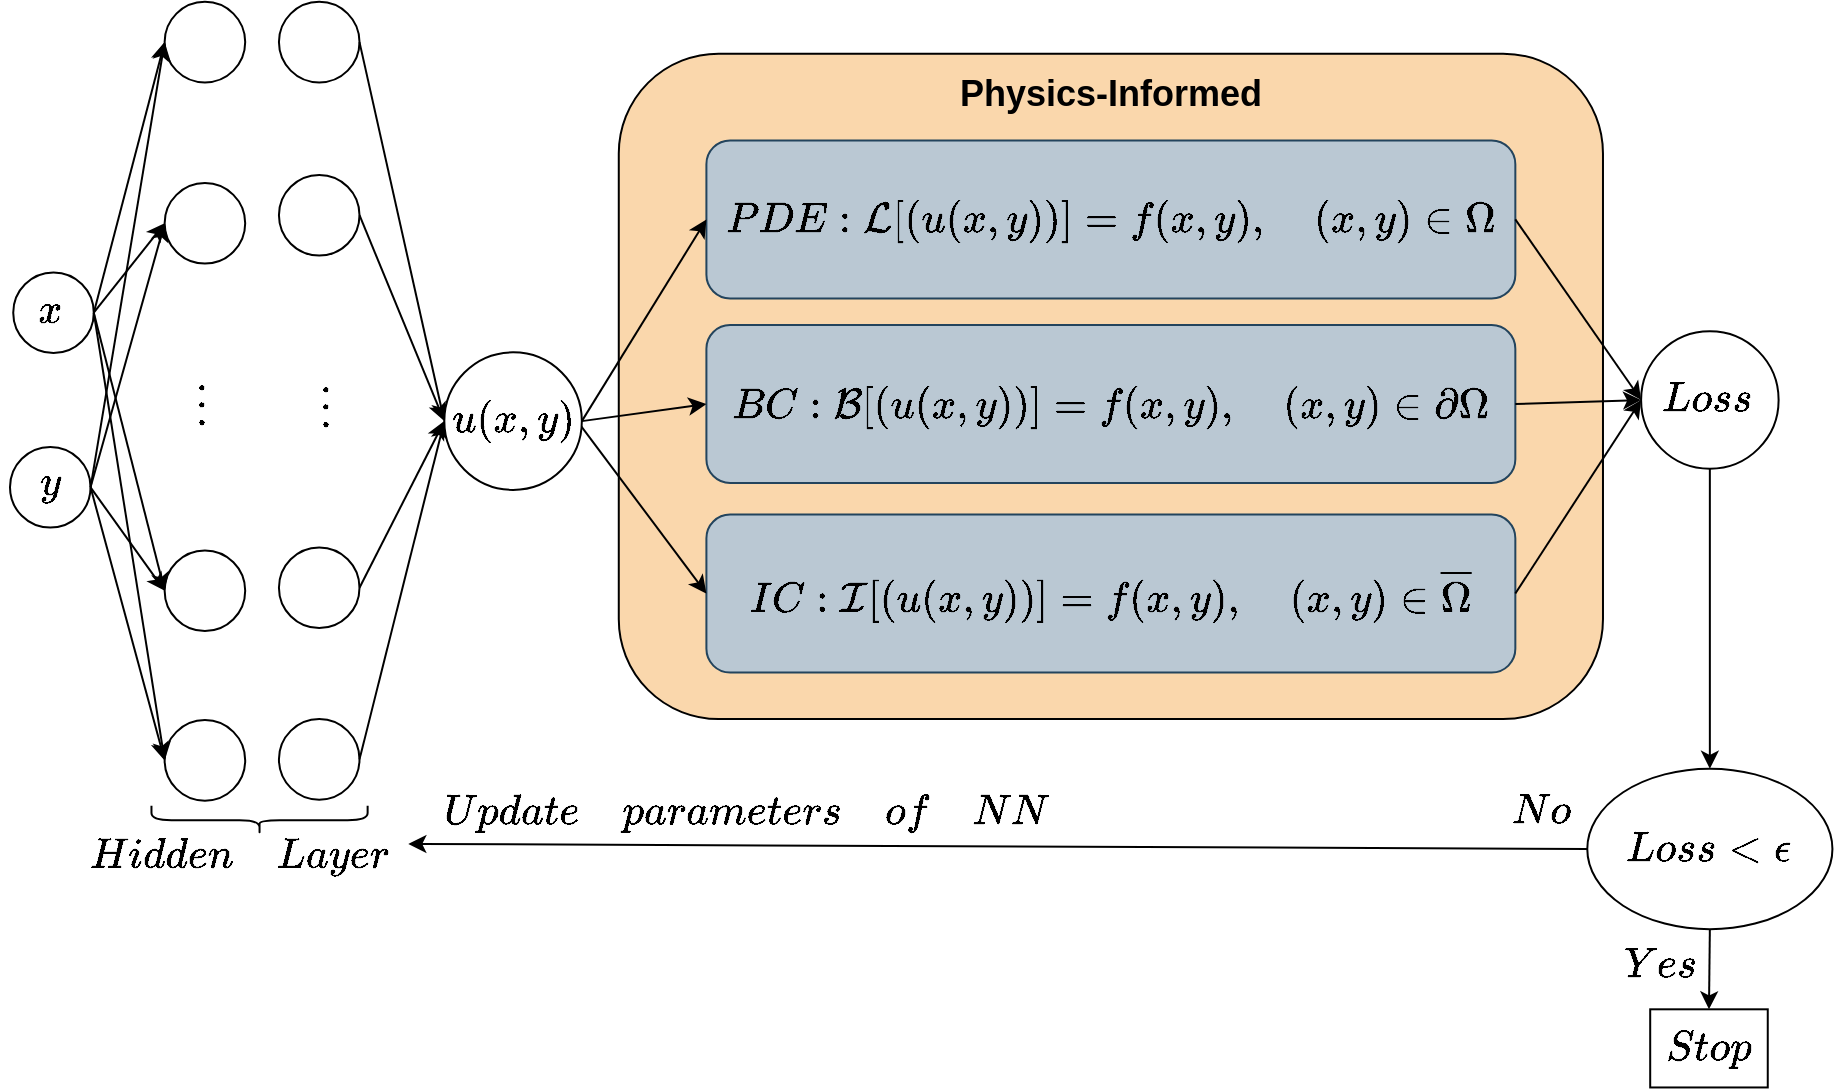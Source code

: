 <mxfile version="21.1.2" type="github">
  <diagram name="第 1 页" id="ytVl9bIwSj31jDskWyxF">
    <mxGraphModel dx="-4826" dy="-282" grid="1" gridSize="10" guides="1" tooltips="1" connect="1" arrows="1" fold="1" page="1" pageScale="1" pageWidth="827" pageHeight="1169" math="1" shadow="0">
      <root>
        <mxCell id="0" />
        <mxCell id="1" parent="0" />
        <mxCell id="B0auKnVIcsCcJ87kfdMx-1" value="&lt;font style=&quot;font-size: 18px;&quot;&gt;$$Yes$$&lt;/font&gt;" style="text;html=1;strokeColor=none;fillColor=none;align=center;verticalAlign=middle;whiteSpace=wrap;rounded=0;" vertex="1" parent="1">
          <mxGeometry x="8232.49" y="1657.33" width="46" height="23" as="geometry" />
        </mxCell>
        <mxCell id="B0auKnVIcsCcJ87kfdMx-2" value="&lt;font style=&quot;font-size: 18px;&quot;&gt;$$No$$&lt;/font&gt;" style="text;html=1;strokeColor=none;fillColor=none;align=center;verticalAlign=middle;whiteSpace=wrap;rounded=0;" vertex="1" parent="1">
          <mxGeometry x="8218.64" y="1592.03" width="48" height="17.75" as="geometry" />
        </mxCell>
        <mxCell id="B0auKnVIcsCcJ87kfdMx-3" value="&lt;b style=&quot;&quot;&gt;&lt;font style=&quot;font-size: 18px;&quot;&gt;$$Update \quad parameters \quad of \quad NN$$&lt;/font&gt;&lt;/b&gt;" style="text;html=1;strokeColor=none;fillColor=none;align=center;verticalAlign=middle;whiteSpace=wrap;rounded=0;" vertex="1" parent="1">
          <mxGeometry x="7700.04" y="1570.94" width="197" height="43" as="geometry" />
        </mxCell>
        <mxCell id="B0auKnVIcsCcJ87kfdMx-4" value="&lt;b style=&quot;&quot;&gt;&lt;font style=&quot;font-size: 18px;&quot;&gt;$$Hidden \quad Layer$$&lt;/font&gt;&lt;/b&gt;" style="text;html=1;strokeColor=none;fillColor=none;align=center;verticalAlign=middle;whiteSpace=wrap;rounded=0;" vertex="1" parent="1">
          <mxGeometry x="7491.49" y="1600.0" width="108" height="28" as="geometry" />
        </mxCell>
        <mxCell id="B0auKnVIcsCcJ87kfdMx-5" value="&lt;font style=&quot;font-size: 18px;&quot;&gt;$$\vdots$$&lt;/font&gt;" style="text;html=1;strokeColor=none;fillColor=none;align=center;verticalAlign=middle;whiteSpace=wrap;rounded=0;" vertex="1" parent="1">
          <mxGeometry x="7577.272" y="1359.918" width="22.221" height="54.039" as="geometry" />
        </mxCell>
        <mxCell id="B0auKnVIcsCcJ87kfdMx-6" value="" style="shape=curlyBracket;whiteSpace=wrap;html=1;rounded=1;labelPosition=left;verticalLabelPosition=middle;align=right;verticalAlign=middle;rotation=-90;size=0.5;strokeWidth=1;" vertex="1" parent="1">
          <mxGeometry x="7547.606" y="1542.052" width="14.336" height="108.078" as="geometry" />
        </mxCell>
        <mxCell id="B0auKnVIcsCcJ87kfdMx-7" value="" style="rounded=1;whiteSpace=wrap;html=1;fillColor=#fad7ac;strokeWidth=1;" vertex="1" parent="1">
          <mxGeometry x="7734.39" y="1212.83" width="492.1" height="332.71" as="geometry" />
        </mxCell>
        <mxCell id="B0auKnVIcsCcJ87kfdMx-8" value="" style="rounded=1;whiteSpace=wrap;html=1;fillColor=#bac8d3;strokeColor=#23445d;strokeWidth=1;" vertex="1" parent="1">
          <mxGeometry x="7778.205" y="1256.225" width="404.465" height="78.98" as="geometry" />
        </mxCell>
        <mxCell id="B0auKnVIcsCcJ87kfdMx-9" value="" style="rounded=1;whiteSpace=wrap;html=1;fillColor=#bac8d3;strokeColor=#23445d;strokeWidth=1;" vertex="1" parent="1">
          <mxGeometry x="7778.205" y="1348.507" width="404.465" height="78.98" as="geometry" />
        </mxCell>
        <mxCell id="B0auKnVIcsCcJ87kfdMx-10" value="" style="rounded=1;whiteSpace=wrap;html=1;fillColor=#bac8d3;strokeColor=#23445d;strokeWidth=1;" vertex="1" parent="1">
          <mxGeometry x="7778.205" y="1443.283" width="404.465" height="78.98" as="geometry" />
        </mxCell>
        <mxCell id="B0auKnVIcsCcJ87kfdMx-11" value="" style="endArrow=classic;html=1;rounded=0;strokeWidth=1;entryX=0;entryY=0.5;entryDx=0;entryDy=0;exitX=1;exitY=0.5;exitDx=0;exitDy=0;" edge="1" parent="1" source="B0auKnVIcsCcJ87kfdMx-45" target="B0auKnVIcsCcJ87kfdMx-8">
          <mxGeometry width="50" height="50" relative="1" as="geometry">
            <mxPoint x="7703" y="1320" as="sourcePoint" />
            <mxPoint x="7741.557" y="1217.151" as="targetPoint" />
          </mxGeometry>
        </mxCell>
        <mxCell id="B0auKnVIcsCcJ87kfdMx-12" value="" style="endArrow=classic;html=1;rounded=0;strokeWidth=1;entryX=0;entryY=0.5;entryDx=0;entryDy=0;exitX=1;exitY=0.5;exitDx=0;exitDy=0;" edge="1" parent="1" source="B0auKnVIcsCcJ87kfdMx-45" target="B0auKnVIcsCcJ87kfdMx-9">
          <mxGeometry width="50" height="50" relative="1" as="geometry">
            <mxPoint x="7720" y="1370" as="sourcePoint" />
            <mxPoint x="7755.894" y="1312.343" as="targetPoint" />
          </mxGeometry>
        </mxCell>
        <mxCell id="B0auKnVIcsCcJ87kfdMx-13" value="" style="endArrow=classic;html=1;rounded=0;strokeWidth=1;entryX=0;entryY=0.5;entryDx=0;entryDy=0;exitX=0.981;exitY=0.518;exitDx=0;exitDy=0;exitPerimeter=0;" edge="1" parent="1" source="B0auKnVIcsCcJ87kfdMx-45" target="B0auKnVIcsCcJ87kfdMx-10">
          <mxGeometry width="50" height="50" relative="1" as="geometry">
            <mxPoint x="7730" y="1390" as="sourcePoint" />
            <mxPoint x="7790.659" y="1456.585" as="targetPoint" />
          </mxGeometry>
        </mxCell>
        <mxCell id="B0auKnVIcsCcJ87kfdMx-14" value="" style="endArrow=classic;html=1;rounded=0;strokeWidth=1;exitX=1;exitY=0.5;exitDx=0;exitDy=0;entryX=0;entryY=0.5;entryDx=0;entryDy=0;" edge="1" parent="1" source="B0auKnVIcsCcJ87kfdMx-8" target="B0auKnVIcsCcJ87kfdMx-55">
          <mxGeometry width="50" height="50" relative="1" as="geometry">
            <mxPoint x="8343.317" y="1613.657" as="sourcePoint" />
            <mxPoint x="8243" y="1390" as="targetPoint" />
          </mxGeometry>
        </mxCell>
        <mxCell id="B0auKnVIcsCcJ87kfdMx-15" value="" style="endArrow=classic;html=1;rounded=0;strokeWidth=1;exitX=1;exitY=0.5;exitDx=0;exitDy=0;entryX=0;entryY=0.5;entryDx=0;entryDy=0;" edge="1" parent="1" source="B0auKnVIcsCcJ87kfdMx-9" target="B0auKnVIcsCcJ87kfdMx-55">
          <mxGeometry width="50" height="50" relative="1" as="geometry">
            <mxPoint x="8253.714" y="1289.424" as="sourcePoint" />
            <mxPoint x="8243.01" y="1381.93" as="targetPoint" />
          </mxGeometry>
        </mxCell>
        <mxCell id="B0auKnVIcsCcJ87kfdMx-16" value="" style="endArrow=classic;html=1;rounded=0;strokeWidth=1;exitX=1;exitY=0.5;exitDx=0;exitDy=0;entryX=0;entryY=0.5;entryDx=0;entryDy=0;" edge="1" parent="1" source="B0auKnVIcsCcJ87kfdMx-10" target="B0auKnVIcsCcJ87kfdMx-55">
          <mxGeometry width="50" height="50" relative="1" as="geometry">
            <mxPoint x="8321.812" y="1516.666" as="sourcePoint" />
            <mxPoint x="8243.01" y="1381.93" as="targetPoint" />
          </mxGeometry>
        </mxCell>
        <mxCell id="B0auKnVIcsCcJ87kfdMx-17" value="" style="ellipse;whiteSpace=wrap;html=1;strokeWidth=1;" vertex="1" parent="1">
          <mxGeometry x="8218.644" y="1570.382" width="122.576" height="80.227" as="geometry" />
        </mxCell>
        <mxCell id="B0auKnVIcsCcJ87kfdMx-18" value="" style="endArrow=classic;html=1;rounded=0;strokeWidth=1;exitX=0;exitY=0.5;exitDx=0;exitDy=0;" edge="1" parent="1" source="B0auKnVIcsCcJ87kfdMx-17">
          <mxGeometry width="50" height="50" relative="1" as="geometry">
            <mxPoint x="8076.817" y="1727.662" as="sourcePoint" />
            <mxPoint x="7629.16" y="1607.94" as="targetPoint" />
          </mxGeometry>
        </mxCell>
        <mxCell id="B0auKnVIcsCcJ87kfdMx-19" value="" style="endArrow=classic;html=1;rounded=0;strokeWidth=1;exitX=0.5;exitY=1;exitDx=0;exitDy=0;entryX=0.5;entryY=0;entryDx=0;entryDy=0;" edge="1" parent="1" source="B0auKnVIcsCcJ87kfdMx-55" target="B0auKnVIcsCcJ87kfdMx-17">
          <mxGeometry width="50" height="50" relative="1" as="geometry">
            <mxPoint x="8279.485" y="1419.81" as="sourcePoint" />
            <mxPoint x="8290.62" y="1512.77" as="targetPoint" />
            <Array as="points" />
          </mxGeometry>
        </mxCell>
        <mxCell id="B0auKnVIcsCcJ87kfdMx-20" value="" style="endArrow=classic;html=1;rounded=0;strokeWidth=1;exitX=0.5;exitY=1;exitDx=0;exitDy=0;entryX=0.5;entryY=0;entryDx=0;entryDy=0;" edge="1" parent="1" source="B0auKnVIcsCcJ87kfdMx-17" target="B0auKnVIcsCcJ87kfdMx-21">
          <mxGeometry width="50" height="50" relative="1" as="geometry">
            <mxPoint x="8290.62" y="1698.836" as="sourcePoint" />
            <mxPoint x="8279.868" y="1737.079" as="targetPoint" />
          </mxGeometry>
        </mxCell>
        <mxCell id="B0auKnVIcsCcJ87kfdMx-21" value="" style="rounded=0;whiteSpace=wrap;html=1;strokeWidth=1;" vertex="1" parent="1">
          <mxGeometry x="8250.102" y="1690.656" width="58.779" height="39.074" as="geometry" />
        </mxCell>
        <mxCell id="B0auKnVIcsCcJ87kfdMx-22" value="" style="ellipse;whiteSpace=wrap;html=1;aspect=fixed;strokeWidth=1;" vertex="1" parent="1">
          <mxGeometry x="7564.471" y="1186.914" width="40.281" height="40.281" as="geometry" />
        </mxCell>
        <mxCell id="B0auKnVIcsCcJ87kfdMx-23" value="" style="endArrow=classic;html=1;rounded=0;strokeWidth=1;entryX=0;entryY=0.5;entryDx=0;entryDy=0;exitX=1;exitY=0.5;exitDx=0;exitDy=0;" edge="1" parent="1" source="B0auKnVIcsCcJ87kfdMx-22" target="B0auKnVIcsCcJ87kfdMx-45">
          <mxGeometry width="50" height="50" relative="1" as="geometry">
            <mxPoint x="7648.876" y="1228.587" as="sourcePoint" />
            <mxPoint x="7663.99" y="1392.19" as="targetPoint" />
          </mxGeometry>
        </mxCell>
        <mxCell id="B0auKnVIcsCcJ87kfdMx-24" value="" style="ellipse;whiteSpace=wrap;html=1;aspect=fixed;strokeWidth=1;" vertex="1" parent="1">
          <mxGeometry x="7564.471" y="1273.48" width="40.281" height="40.281" as="geometry" />
        </mxCell>
        <mxCell id="B0auKnVIcsCcJ87kfdMx-25" value="" style="endArrow=classic;html=1;rounded=0;strokeWidth=1;entryX=0;entryY=0.5;entryDx=0;entryDy=0;exitX=1;exitY=0.5;exitDx=0;exitDy=0;" edge="1" parent="1" source="B0auKnVIcsCcJ87kfdMx-24" target="B0auKnVIcsCcJ87kfdMx-45">
          <mxGeometry width="50" height="50" relative="1" as="geometry">
            <mxPoint x="7644.217" y="1313.386" as="sourcePoint" />
            <mxPoint x="7663.99" y="1392.19" as="targetPoint" />
          </mxGeometry>
        </mxCell>
        <mxCell id="B0auKnVIcsCcJ87kfdMx-26" value="" style="ellipse;whiteSpace=wrap;html=1;aspect=fixed;strokeWidth=1;" vertex="1" parent="1">
          <mxGeometry x="7564.471" y="1459.706" width="40.281" height="40.281" as="geometry" />
        </mxCell>
        <mxCell id="B0auKnVIcsCcJ87kfdMx-27" value="" style="endArrow=classic;html=1;rounded=0;strokeWidth=1;entryX=0;entryY=0.5;entryDx=0;entryDy=0;exitX=1;exitY=0.5;exitDx=0;exitDy=0;" edge="1" parent="1" source="B0auKnVIcsCcJ87kfdMx-26" target="B0auKnVIcsCcJ87kfdMx-45">
          <mxGeometry width="50" height="50" relative="1" as="geometry">
            <mxPoint x="7640.633" y="1502.106" as="sourcePoint" />
            <mxPoint x="7663.99" y="1392.19" as="targetPoint" />
          </mxGeometry>
        </mxCell>
        <mxCell id="B0auKnVIcsCcJ87kfdMx-28" value="" style="ellipse;whiteSpace=wrap;html=1;aspect=fixed;strokeWidth=1;" vertex="1" parent="1">
          <mxGeometry x="7564.471" y="1545.545" width="40.281" height="40.281" as="geometry" />
        </mxCell>
        <mxCell id="B0auKnVIcsCcJ87kfdMx-29" value="" style="endArrow=classic;html=1;rounded=0;strokeWidth=1;entryX=0;entryY=0.5;entryDx=0;entryDy=0;exitX=1;exitY=0.5;exitDx=0;exitDy=0;" edge="1" parent="1" source="B0auKnVIcsCcJ87kfdMx-28" target="B0auKnVIcsCcJ87kfdMx-45">
          <mxGeometry width="50" height="50" relative="1" as="geometry">
            <mxPoint x="7648.16" y="1583.996" as="sourcePoint" />
            <mxPoint x="7663.99" y="1392.19" as="targetPoint" />
          </mxGeometry>
        </mxCell>
        <mxCell id="B0auKnVIcsCcJ87kfdMx-30" value="" style="ellipse;whiteSpace=wrap;html=1;aspect=fixed;strokeWidth=1;" vertex="1" parent="1">
          <mxGeometry x="7507.321" y="1461.261" width="40.281" height="40.281" as="geometry" />
        </mxCell>
        <mxCell id="B0auKnVIcsCcJ87kfdMx-31" value="" style="ellipse;whiteSpace=wrap;html=1;aspect=fixed;strokeWidth=1;" vertex="1" parent="1">
          <mxGeometry x="7507.321" y="1546.06" width="40.281" height="40.281" as="geometry" />
        </mxCell>
        <mxCell id="B0auKnVIcsCcJ87kfdMx-32" value="" style="ellipse;whiteSpace=wrap;html=1;aspect=fixed;strokeWidth=1;" vertex="1" parent="1">
          <mxGeometry x="7507.321" y="1277.529" width="40.281" height="40.281" as="geometry" />
        </mxCell>
        <mxCell id="B0auKnVIcsCcJ87kfdMx-33" value="" style="ellipse;whiteSpace=wrap;html=1;aspect=fixed;strokeWidth=1;" vertex="1" parent="1">
          <mxGeometry x="7507.321" y="1186.91" width="40.281" height="40.281" as="geometry" />
        </mxCell>
        <mxCell id="B0auKnVIcsCcJ87kfdMx-34" value="" style="ellipse;whiteSpace=wrap;html=1;aspect=fixed;strokeWidth=1;" vertex="1" parent="1">
          <mxGeometry x="7431.613" y="1322.219" width="40.281" height="40.281" as="geometry" />
        </mxCell>
        <mxCell id="B0auKnVIcsCcJ87kfdMx-35" value="" style="endArrow=classic;html=1;rounded=0;strokeWidth=1;entryX=0;entryY=0.5;entryDx=0;entryDy=0;exitX=1;exitY=0.5;exitDx=0;exitDy=0;" edge="1" parent="1" source="B0auKnVIcsCcJ87kfdMx-34" target="B0auKnVIcsCcJ87kfdMx-30">
          <mxGeometry width="50" height="50" relative="1" as="geometry">
            <mxPoint x="7465.029" y="1324.501" as="sourcePoint" />
            <mxPoint x="7505.171" y="1484.123" as="targetPoint" />
          </mxGeometry>
        </mxCell>
        <mxCell id="B0auKnVIcsCcJ87kfdMx-36" value="" style="endArrow=classic;html=1;rounded=0;strokeWidth=1;entryX=0;entryY=0.5;entryDx=0;entryDy=0;exitX=1;exitY=0.5;exitDx=0;exitDy=0;" edge="1" parent="1" source="B0auKnVIcsCcJ87kfdMx-34" target="B0auKnVIcsCcJ87kfdMx-31">
          <mxGeometry width="50" height="50" relative="1" as="geometry">
            <mxPoint x="7463.954" y="1388.516" as="sourcePoint" />
            <mxPoint x="7492.627" y="1579.314" as="targetPoint" />
          </mxGeometry>
        </mxCell>
        <mxCell id="B0auKnVIcsCcJ87kfdMx-37" value="" style="endArrow=classic;html=1;rounded=0;strokeWidth=1;entryX=0;entryY=0.5;entryDx=0;entryDy=0;exitX=1;exitY=0.5;exitDx=0;exitDy=0;" edge="1" parent="1" source="B0auKnVIcsCcJ87kfdMx-34" target="B0auKnVIcsCcJ87kfdMx-32">
          <mxGeometry width="50" height="50" relative="1" as="geometry">
            <mxPoint x="7464.671" y="1341.96" as="sourcePoint" />
            <mxPoint x="7499.436" y="1309.536" as="targetPoint" />
          </mxGeometry>
        </mxCell>
        <mxCell id="B0auKnVIcsCcJ87kfdMx-38" value="" style="endArrow=classic;html=1;rounded=0;strokeWidth=1;exitX=1;exitY=0.5;exitDx=0;exitDy=0;entryX=0;entryY=0.5;entryDx=0;entryDy=0;" edge="1" parent="1" source="B0auKnVIcsCcJ87kfdMx-34" target="B0auKnVIcsCcJ87kfdMx-33">
          <mxGeometry width="50" height="50" relative="1" as="geometry">
            <mxPoint x="7461.803" y="1363.991" as="sourcePoint" />
            <mxPoint x="7494.777" y="1229.725" as="targetPoint" />
          </mxGeometry>
        </mxCell>
        <mxCell id="B0auKnVIcsCcJ87kfdMx-39" value="" style="ellipse;whiteSpace=wrap;html=1;aspect=fixed;strokeWidth=1;" vertex="1" parent="1">
          <mxGeometry x="7430" y="1409.513" width="40.281" height="40.281" as="geometry" />
        </mxCell>
        <mxCell id="B0auKnVIcsCcJ87kfdMx-40" value="" style="endArrow=classic;html=1;rounded=0;strokeWidth=1;exitX=1;exitY=0.5;exitDx=0;exitDy=0;entryX=0;entryY=0.5;entryDx=0;entryDy=0;" edge="1" parent="1" source="B0auKnVIcsCcJ87kfdMx-39" target="B0auKnVIcsCcJ87kfdMx-30">
          <mxGeometry width="50" height="50" relative="1" as="geometry">
            <mxPoint x="7461.803" y="1447.127" as="sourcePoint" />
            <mxPoint x="7500.153" y="1493.268" as="targetPoint" />
          </mxGeometry>
        </mxCell>
        <mxCell id="B0auKnVIcsCcJ87kfdMx-41" value="" style="endArrow=classic;html=1;rounded=0;strokeWidth=1;exitX=1;exitY=0.5;exitDx=0;exitDy=0;entryX=0;entryY=0.5;entryDx=0;entryDy=0;" edge="1" parent="1" source="B0auKnVIcsCcJ87kfdMx-39" target="B0auKnVIcsCcJ87kfdMx-31">
          <mxGeometry width="50" height="50" relative="1" as="geometry">
            <mxPoint x="7461.803" y="1447.127" as="sourcePoint" />
            <mxPoint x="7473.989" y="1585.55" as="targetPoint" />
          </mxGeometry>
        </mxCell>
        <mxCell id="B0auKnVIcsCcJ87kfdMx-42" value="" style="endArrow=classic;html=1;rounded=0;strokeWidth=1;exitX=1;exitY=0.5;exitDx=0;exitDy=0;entryX=0;entryY=0.5;entryDx=0;entryDy=0;" edge="1" parent="1" source="B0auKnVIcsCcJ87kfdMx-39" target="B0auKnVIcsCcJ87kfdMx-32">
          <mxGeometry width="50" height="50" relative="1" as="geometry">
            <mxPoint x="7461.803" y="1447.127" as="sourcePoint" />
            <mxPoint x="7497.644" y="1311.199" as="targetPoint" />
          </mxGeometry>
        </mxCell>
        <mxCell id="B0auKnVIcsCcJ87kfdMx-43" value="" style="endArrow=classic;html=1;rounded=0;strokeWidth=1;entryX=0;entryY=0.5;entryDx=0;entryDy=0;exitX=1;exitY=0.5;exitDx=0;exitDy=0;" edge="1" parent="1" source="B0auKnVIcsCcJ87kfdMx-39" target="B0auKnVIcsCcJ87kfdMx-33">
          <mxGeometry width="50" height="50" relative="1" as="geometry">
            <mxPoint x="7460.37" y="1437.151" as="sourcePoint" />
            <mxPoint x="7494.777" y="1233.051" as="targetPoint" />
          </mxGeometry>
        </mxCell>
        <mxCell id="B0auKnVIcsCcJ87kfdMx-44" value="&lt;font style=&quot;font-size: 18px;&quot;&gt;$$\vdots$$&lt;/font&gt;" style="text;html=1;strokeColor=none;fillColor=none;align=center;verticalAlign=middle;whiteSpace=wrap;rounded=0;" vertex="1" parent="1">
          <mxGeometry x="7514.774" y="1358.984" width="22.221" height="54.039" as="geometry" />
        </mxCell>
        <mxCell id="B0auKnVIcsCcJ87kfdMx-45" value="" style="ellipse;whiteSpace=wrap;html=1;aspect=fixed;strokeWidth=1;" vertex="1" parent="1">
          <mxGeometry x="7647.16" y="1362.18" width="68.76" height="68.76" as="geometry" />
        </mxCell>
        <mxCell id="B0auKnVIcsCcJ87kfdMx-46" value="&lt;b style=&quot;&quot;&gt;&lt;font style=&quot;font-size: 18px;&quot;&gt;$$u(x,y)$$&lt;/font&gt;&lt;/b&gt;" style="text;html=1;strokeColor=none;fillColor=none;align=center;verticalAlign=middle;whiteSpace=wrap;rounded=0;" vertex="1" parent="1">
          <mxGeometry x="7663.04" y="1382.83" width="37" height="26.68" as="geometry" />
        </mxCell>
        <mxCell id="B0auKnVIcsCcJ87kfdMx-47" value="&lt;b style=&quot;&quot;&gt;&lt;font style=&quot;font-size: 18px;&quot;&gt;$$x$$&lt;/font&gt;&lt;/b&gt;" style="text;html=1;strokeColor=none;fillColor=none;align=center;verticalAlign=middle;whiteSpace=wrap;rounded=0;" vertex="1" parent="1">
          <mxGeometry x="7442.797" y="1331.816" width="14.681" height="21.097" as="geometry" />
        </mxCell>
        <mxCell id="B0auKnVIcsCcJ87kfdMx-48" value="&lt;b style=&quot;&quot;&gt;&lt;font style=&quot;font-size: 18px;&quot;&gt;$$y$$&lt;/font&gt;&lt;/b&gt;" style="text;html=1;strokeColor=none;fillColor=none;align=center;verticalAlign=middle;whiteSpace=wrap;rounded=0;" vertex="1" parent="1">
          <mxGeometry x="7442.797" y="1417.389" width="14.681" height="21.097" as="geometry" />
        </mxCell>
        <mxCell id="B0auKnVIcsCcJ87kfdMx-49" value="&lt;font style=&quot;font-size: 18px;&quot;&gt;$$PDE: \mathcal{L}[(u(x,y))]=f(x,y),\quad (x,y) \in \Omega $$&lt;/font&gt;" style="text;html=1;strokeColor=none;fillColor=none;align=center;verticalAlign=middle;whiteSpace=wrap;rounded=0;" vertex="1" parent="1">
          <mxGeometry x="7851.94" y="1255.22" width="257" height="81" as="geometry" />
        </mxCell>
        <mxCell id="B0auKnVIcsCcJ87kfdMx-50" value="&lt;b style=&quot;&quot;&gt;&lt;font style=&quot;font-size: 18px;&quot;&gt;Physics-Informed&lt;/font&gt;&lt;/b&gt;" style="text;html=1;strokeColor=none;fillColor=none;align=center;verticalAlign=middle;whiteSpace=wrap;rounded=0;" vertex="1" parent="1">
          <mxGeometry x="7896.74" y="1212.83" width="167.4" height="40.5" as="geometry" />
        </mxCell>
        <mxCell id="B0auKnVIcsCcJ87kfdMx-51" value="&lt;font style=&quot;font-size: 18px;&quot;&gt;$$IC: \mathcal{I}[(u(x,y))]=f(x,y),\quad (x,y) \in \overline{\Omega} $$&lt;/font&gt;" style="text;html=1;strokeColor=none;fillColor=none;align=center;verticalAlign=middle;whiteSpace=wrap;rounded=0;" vertex="1" parent="1">
          <mxGeometry x="7860.94" y="1432.77" width="239" height="100" as="geometry" />
        </mxCell>
        <mxCell id="B0auKnVIcsCcJ87kfdMx-52" value="&lt;font style=&quot;font-size: 18px;&quot;&gt;$$BC: \mathcal{B}[(u(x,y))]=f(x,y),\quad (x,y) \in \partial \Omega $$&lt;/font&gt;" style="text;html=1;strokeColor=none;fillColor=none;align=center;verticalAlign=middle;whiteSpace=wrap;rounded=0;" vertex="1" parent="1">
          <mxGeometry x="7847.44" y="1355.83" width="266" height="67" as="geometry" />
        </mxCell>
        <mxCell id="B0auKnVIcsCcJ87kfdMx-53" value="&lt;b style=&quot;&quot;&gt;&lt;font style=&quot;font-size: 18px;&quot;&gt;$$Loss&amp;lt; \epsilon$$&lt;/font&gt;&lt;/b&gt;" style="text;html=1;strokeColor=none;fillColor=none;align=center;verticalAlign=middle;whiteSpace=wrap;rounded=0;" vertex="1" parent="1">
          <mxGeometry x="8232.49" y="1592.64" width="94" height="35.72" as="geometry" />
        </mxCell>
        <mxCell id="B0auKnVIcsCcJ87kfdMx-54" value="&lt;font style=&quot;font-size: 18px;&quot;&gt;$$Stop$$&lt;/font&gt;" style="text;html=1;strokeColor=none;fillColor=none;align=center;verticalAlign=middle;whiteSpace=wrap;rounded=0;" vertex="1" parent="1">
          <mxGeometry x="8258.49" y="1699.82" width="42" height="20.75" as="geometry" />
        </mxCell>
        <mxCell id="B0auKnVIcsCcJ87kfdMx-55" value="" style="ellipse;whiteSpace=wrap;html=1;aspect=fixed;strokeWidth=1;" vertex="1" parent="1">
          <mxGeometry x="8245.55" y="1351.62" width="68.76" height="68.76" as="geometry" />
        </mxCell>
        <mxCell id="B0auKnVIcsCcJ87kfdMx-56" value="&lt;b style=&quot;&quot;&gt;&lt;font style=&quot;font-size: 18px;&quot;&gt;$$Loss$$&lt;/font&gt;&lt;/b&gt;" style="text;html=1;strokeColor=none;fillColor=none;align=center;verticalAlign=middle;whiteSpace=wrap;rounded=0;" vertex="1" parent="1">
          <mxGeometry x="8248.49" y="1368.47" width="62" height="35.06" as="geometry" />
        </mxCell>
        <mxCell id="B0auKnVIcsCcJ87kfdMx-58" value="&lt;font style=&quot;font-size: 18px;&quot;&gt;$$No$$&lt;/font&gt;" style="text;html=1;strokeColor=none;fillColor=none;align=center;verticalAlign=middle;whiteSpace=wrap;rounded=0;" vertex="1" parent="1">
          <mxGeometry x="8172.64" y="1580.94" width="46" height="23" as="geometry" />
        </mxCell>
      </root>
    </mxGraphModel>
  </diagram>
</mxfile>
